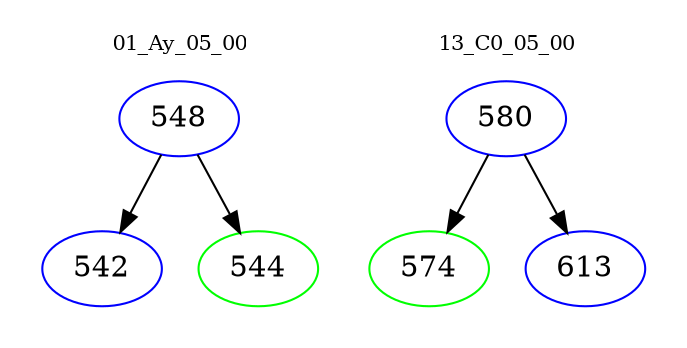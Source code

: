 digraph{
subgraph cluster_0 {
color = white
label = "01_Ay_05_00";
fontsize=10;
T0_548 [label="548", color="blue"]
T0_548 -> T0_542 [color="black"]
T0_542 [label="542", color="blue"]
T0_548 -> T0_544 [color="black"]
T0_544 [label="544", color="green"]
}
subgraph cluster_1 {
color = white
label = "13_C0_05_00";
fontsize=10;
T1_580 [label="580", color="blue"]
T1_580 -> T1_574 [color="black"]
T1_574 [label="574", color="green"]
T1_580 -> T1_613 [color="black"]
T1_613 [label="613", color="blue"]
}
}
